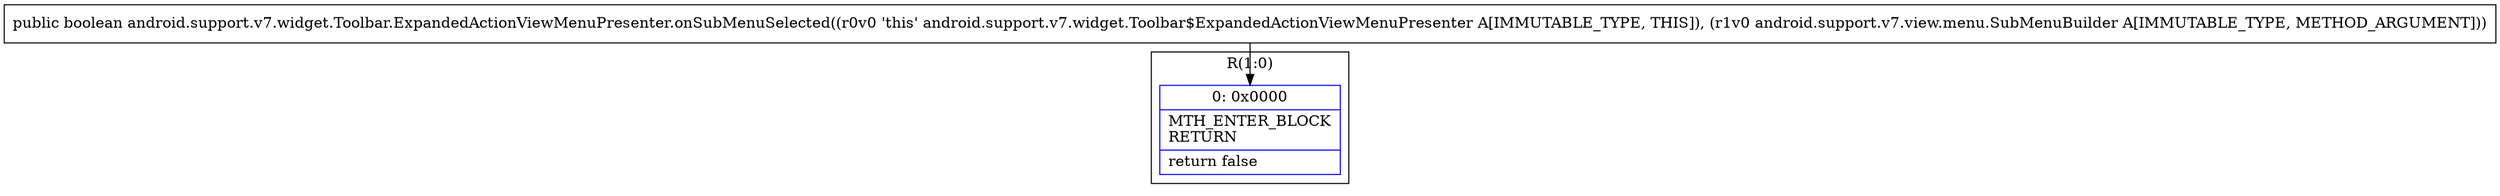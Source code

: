 digraph "CFG forandroid.support.v7.widget.Toolbar.ExpandedActionViewMenuPresenter.onSubMenuSelected(Landroid\/support\/v7\/view\/menu\/SubMenuBuilder;)Z" {
subgraph cluster_Region_1115909763 {
label = "R(1:0)";
node [shape=record,color=blue];
Node_0 [shape=record,label="{0\:\ 0x0000|MTH_ENTER_BLOCK\lRETURN\l|return false\l}"];
}
MethodNode[shape=record,label="{public boolean android.support.v7.widget.Toolbar.ExpandedActionViewMenuPresenter.onSubMenuSelected((r0v0 'this' android.support.v7.widget.Toolbar$ExpandedActionViewMenuPresenter A[IMMUTABLE_TYPE, THIS]), (r1v0 android.support.v7.view.menu.SubMenuBuilder A[IMMUTABLE_TYPE, METHOD_ARGUMENT])) }"];
MethodNode -> Node_0;
}

